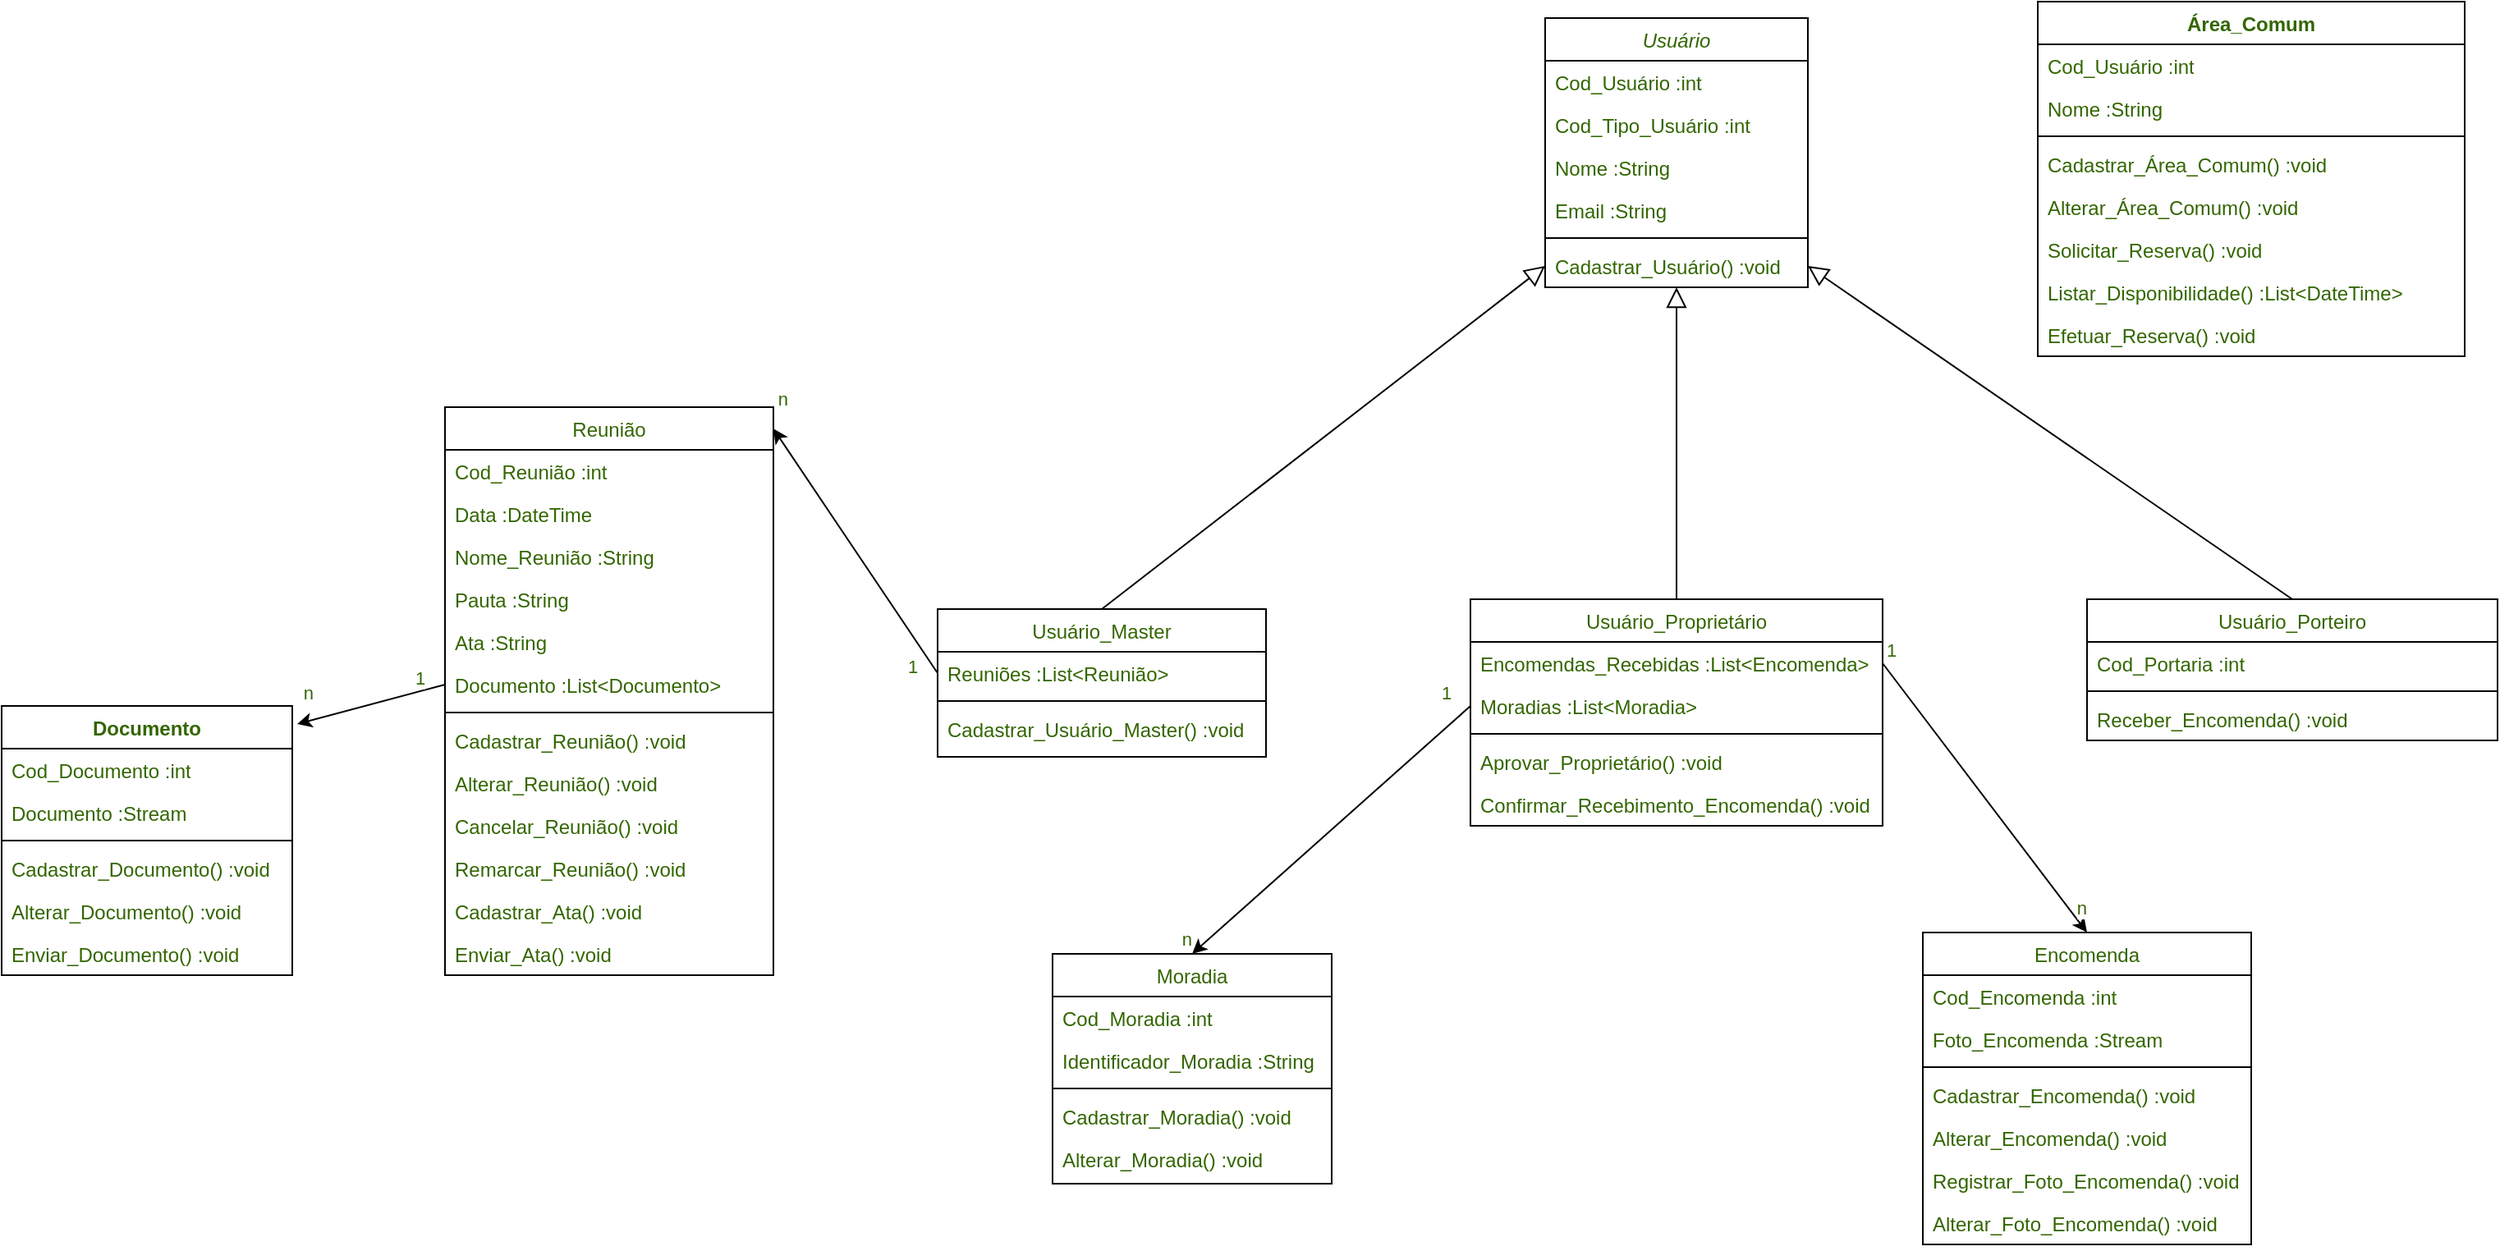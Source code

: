 <mxfile version="21.1.1" type="github" pages="2">
  <diagram id="C5RBs43oDa-KdzZeNtuy" name="Page-1">
    <mxGraphModel dx="1866" dy="536" grid="1" gridSize="10" guides="1" tooltips="1" connect="1" arrows="1" fold="1" page="1" pageScale="1" pageWidth="827" pageHeight="1169" math="0" shadow="0">
      <root>
        <mxCell id="WIyWlLk6GJQsqaUBKTNV-0" />
        <mxCell id="WIyWlLk6GJQsqaUBKTNV-1" parent="WIyWlLk6GJQsqaUBKTNV-0" />
        <mxCell id="zkfFHV4jXpPFQw0GAbJ--0" value="Usuário" style="swimlane;fontStyle=2;align=center;verticalAlign=top;childLayout=stackLayout;horizontal=1;startSize=26;horizontalStack=0;resizeParent=1;resizeLast=0;collapsible=1;marginBottom=0;rounded=0;shadow=0;strokeWidth=1;fontColor=#336600;" parent="WIyWlLk6GJQsqaUBKTNV-1" vertex="1">
          <mxGeometry x="430" y="110" width="160" height="164" as="geometry">
            <mxRectangle x="230" y="140" width="160" height="26" as="alternateBounds" />
          </mxGeometry>
        </mxCell>
        <mxCell id="zkfFHV4jXpPFQw0GAbJ--1" value="Cod_Usuário :int" style="text;align=left;verticalAlign=top;spacingLeft=4;spacingRight=4;overflow=hidden;rotatable=0;points=[[0,0.5],[1,0.5]];portConstraint=eastwest;fontColor=#336600;" parent="zkfFHV4jXpPFQw0GAbJ--0" vertex="1">
          <mxGeometry y="26" width="160" height="26" as="geometry" />
        </mxCell>
        <mxCell id="8O1tlxKqsND0LwlO6VMx-36" value="Cod_Tipo_Usuário :int" style="text;align=left;verticalAlign=top;spacingLeft=4;spacingRight=4;overflow=hidden;rotatable=0;points=[[0,0.5],[1,0.5]];portConstraint=eastwest;fontColor=#336600;" parent="zkfFHV4jXpPFQw0GAbJ--0" vertex="1">
          <mxGeometry y="52" width="160" height="26" as="geometry" />
        </mxCell>
        <mxCell id="zkfFHV4jXpPFQw0GAbJ--2" value="Nome :String" style="text;align=left;verticalAlign=top;spacingLeft=4;spacingRight=4;overflow=hidden;rotatable=0;points=[[0,0.5],[1,0.5]];portConstraint=eastwest;rounded=0;shadow=0;html=0;fontColor=#336600;" parent="zkfFHV4jXpPFQw0GAbJ--0" vertex="1">
          <mxGeometry y="78" width="160" height="26" as="geometry" />
        </mxCell>
        <mxCell id="zkfFHV4jXpPFQw0GAbJ--3" value="Email :String" style="text;align=left;verticalAlign=top;spacingLeft=4;spacingRight=4;overflow=hidden;rotatable=0;points=[[0,0.5],[1,0.5]];portConstraint=eastwest;rounded=0;shadow=0;html=0;fontColor=#336600;" parent="zkfFHV4jXpPFQw0GAbJ--0" vertex="1">
          <mxGeometry y="104" width="160" height="26" as="geometry" />
        </mxCell>
        <mxCell id="zkfFHV4jXpPFQw0GAbJ--4" value="" style="line;html=1;strokeWidth=1;align=left;verticalAlign=middle;spacingTop=-1;spacingLeft=3;spacingRight=3;rotatable=0;labelPosition=right;points=[];portConstraint=eastwest;fontColor=#336600;" parent="zkfFHV4jXpPFQw0GAbJ--0" vertex="1">
          <mxGeometry y="130" width="160" height="8" as="geometry" />
        </mxCell>
        <mxCell id="zkfFHV4jXpPFQw0GAbJ--5" value="Cadastrar_Usuário() :void" style="text;align=left;verticalAlign=top;spacingLeft=4;spacingRight=4;overflow=hidden;rotatable=0;points=[[0,0.5],[1,0.5]];portConstraint=eastwest;fontColor=#336600;" parent="zkfFHV4jXpPFQw0GAbJ--0" vertex="1">
          <mxGeometry y="138" width="160" height="26" as="geometry" />
        </mxCell>
        <mxCell id="zkfFHV4jXpPFQw0GAbJ--6" value="Usuário_Master" style="swimlane;fontStyle=0;align=center;verticalAlign=top;childLayout=stackLayout;horizontal=1;startSize=26;horizontalStack=0;resizeParent=1;resizeLast=0;collapsible=1;marginBottom=0;rounded=0;shadow=0;strokeWidth=1;fontColor=#336600;" parent="WIyWlLk6GJQsqaUBKTNV-1" vertex="1">
          <mxGeometry x="60" y="470" width="200" height="90" as="geometry">
            <mxRectangle x="130" y="380" width="160" height="26" as="alternateBounds" />
          </mxGeometry>
        </mxCell>
        <mxCell id="zkfFHV4jXpPFQw0GAbJ--7" value="Reuniões :List&lt;Reunião&gt;" style="text;align=left;verticalAlign=top;spacingLeft=4;spacingRight=4;overflow=hidden;rotatable=0;points=[[0,0.5],[1,0.5]];portConstraint=eastwest;fontColor=#336600;" parent="zkfFHV4jXpPFQw0GAbJ--6" vertex="1">
          <mxGeometry y="26" width="200" height="26" as="geometry" />
        </mxCell>
        <mxCell id="zkfFHV4jXpPFQw0GAbJ--9" value="" style="line;html=1;strokeWidth=1;align=left;verticalAlign=middle;spacingTop=-1;spacingLeft=3;spacingRight=3;rotatable=0;labelPosition=right;points=[];portConstraint=eastwest;fontColor=#336600;" parent="zkfFHV4jXpPFQw0GAbJ--6" vertex="1">
          <mxGeometry y="52" width="200" height="8" as="geometry" />
        </mxCell>
        <mxCell id="8O1tlxKqsND0LwlO6VMx-40" value="Cadastrar_Usuário_Master() :void" style="text;align=left;verticalAlign=top;spacingLeft=4;spacingRight=4;overflow=hidden;rotatable=0;points=[[0,0.5],[1,0.5]];portConstraint=eastwest;fontColor=#336600;" parent="zkfFHV4jXpPFQw0GAbJ--6" vertex="1">
          <mxGeometry y="60" width="200" height="26" as="geometry" />
        </mxCell>
        <mxCell id="8O1tlxKqsND0LwlO6VMx-5" value="Moradia&#xa;" style="swimlane;fontStyle=0;align=center;verticalAlign=top;childLayout=stackLayout;horizontal=1;startSize=26;horizontalStack=0;resizeParent=1;resizeLast=0;collapsible=1;marginBottom=0;rounded=0;shadow=0;strokeWidth=1;fontColor=#336600;" parent="WIyWlLk6GJQsqaUBKTNV-1" vertex="1">
          <mxGeometry x="130" y="680" width="170" height="140" as="geometry">
            <mxRectangle x="130" y="380" width="160" height="26" as="alternateBounds" />
          </mxGeometry>
        </mxCell>
        <mxCell id="8O1tlxKqsND0LwlO6VMx-6" value="Cod_Moradia :int" style="text;align=left;verticalAlign=top;spacingLeft=4;spacingRight=4;overflow=hidden;rotatable=0;points=[[0,0.5],[1,0.5]];portConstraint=eastwest;fontColor=#336600;" parent="8O1tlxKqsND0LwlO6VMx-5" vertex="1">
          <mxGeometry y="26" width="170" height="26" as="geometry" />
        </mxCell>
        <mxCell id="8O1tlxKqsND0LwlO6VMx-7" value="Identificador_Moradia :String" style="text;align=left;verticalAlign=top;spacingLeft=4;spacingRight=4;overflow=hidden;rotatable=0;points=[[0,0.5],[1,0.5]];portConstraint=eastwest;rounded=0;shadow=0;html=0;fontColor=#336600;" parent="8O1tlxKqsND0LwlO6VMx-5" vertex="1">
          <mxGeometry y="52" width="170" height="26" as="geometry" />
        </mxCell>
        <mxCell id="8O1tlxKqsND0LwlO6VMx-8" value="" style="line;html=1;strokeWidth=1;align=left;verticalAlign=middle;spacingTop=-1;spacingLeft=3;spacingRight=3;rotatable=0;labelPosition=right;points=[];portConstraint=eastwest;fontColor=#336600;" parent="8O1tlxKqsND0LwlO6VMx-5" vertex="1">
          <mxGeometry y="78" width="170" height="8" as="geometry" />
        </mxCell>
        <mxCell id="8O1tlxKqsND0LwlO6VMx-9" value="Cadastrar_Moradia() :void" style="text;align=left;verticalAlign=top;spacingLeft=4;spacingRight=4;overflow=hidden;rotatable=0;points=[[0,0.5],[1,0.5]];portConstraint=eastwest;fontStyle=0;fontColor=#336600;" parent="8O1tlxKqsND0LwlO6VMx-5" vertex="1">
          <mxGeometry y="86" width="170" height="26" as="geometry" />
        </mxCell>
        <mxCell id="8O1tlxKqsND0LwlO6VMx-10" value="Alterar_Moradia() :void" style="text;align=left;verticalAlign=top;spacingLeft=4;spacingRight=4;overflow=hidden;rotatable=0;points=[[0,0.5],[1,0.5]];portConstraint=eastwest;fontColor=#336600;" parent="8O1tlxKqsND0LwlO6VMx-5" vertex="1">
          <mxGeometry y="112" width="170" height="26" as="geometry" />
        </mxCell>
        <mxCell id="8O1tlxKqsND0LwlO6VMx-17" value="" style="endArrow=classic;html=1;rounded=0;entryX=0.5;entryY=0;entryDx=0;entryDy=0;exitX=0;exitY=0.5;exitDx=0;exitDy=0;fontColor=#336600;" parent="WIyWlLk6GJQsqaUBKTNV-1" source="8O1tlxKqsND0LwlO6VMx-94" target="8O1tlxKqsND0LwlO6VMx-5" edge="1">
          <mxGeometry relative="1" as="geometry">
            <mxPoint x="370" y="530" as="sourcePoint" />
            <mxPoint x="670" y="441.5" as="targetPoint" />
          </mxGeometry>
        </mxCell>
        <mxCell id="8O1tlxKqsND0LwlO6VMx-19" value="1" style="edgeLabel;resizable=0;html=1;align=left;verticalAlign=bottom;fontColor=#336600;" parent="8O1tlxKqsND0LwlO6VMx-17" connectable="0" vertex="1">
          <mxGeometry x="-1" relative="1" as="geometry">
            <mxPoint x="-20" as="offset" />
          </mxGeometry>
        </mxCell>
        <mxCell id="8O1tlxKqsND0LwlO6VMx-20" value="n" style="edgeLabel;resizable=0;html=1;align=right;verticalAlign=bottom;fontColor=#336600;" parent="8O1tlxKqsND0LwlO6VMx-17" connectable="0" vertex="1">
          <mxGeometry x="1" relative="1" as="geometry" />
        </mxCell>
        <mxCell id="8O1tlxKqsND0LwlO6VMx-28" value="Usuário_Proprietário" style="swimlane;fontStyle=0;align=center;verticalAlign=top;childLayout=stackLayout;horizontal=1;startSize=26;horizontalStack=0;resizeParent=1;resizeLast=0;collapsible=1;marginBottom=0;rounded=0;shadow=0;strokeWidth=1;fontColor=#336600;" parent="WIyWlLk6GJQsqaUBKTNV-1" vertex="1">
          <mxGeometry x="384.5" y="464" width="251" height="138" as="geometry">
            <mxRectangle x="130" y="380" width="160" height="26" as="alternateBounds" />
          </mxGeometry>
        </mxCell>
        <mxCell id="8O1tlxKqsND0LwlO6VMx-29" value="Encomendas_Recebidas :List&lt;Encomenda&gt;" style="text;align=left;verticalAlign=top;spacingLeft=4;spacingRight=4;overflow=hidden;rotatable=0;points=[[0,0.5],[1,0.5]];portConstraint=eastwest;fontColor=#336600;" parent="8O1tlxKqsND0LwlO6VMx-28" vertex="1">
          <mxGeometry y="26" width="251" height="26" as="geometry" />
        </mxCell>
        <mxCell id="8O1tlxKqsND0LwlO6VMx-94" value="Moradias :List&lt;Moradia&gt;" style="text;align=left;verticalAlign=top;spacingLeft=4;spacingRight=4;overflow=hidden;rotatable=0;points=[[0,0.5],[1,0.5]];portConstraint=eastwest;fontColor=#336600;" parent="8O1tlxKqsND0LwlO6VMx-28" vertex="1">
          <mxGeometry y="52" width="251" height="26" as="geometry" />
        </mxCell>
        <mxCell id="8O1tlxKqsND0LwlO6VMx-32" value="" style="line;html=1;strokeWidth=1;align=left;verticalAlign=middle;spacingTop=-1;spacingLeft=3;spacingRight=3;rotatable=0;labelPosition=right;points=[];portConstraint=eastwest;fontColor=#336600;" parent="8O1tlxKqsND0LwlO6VMx-28" vertex="1">
          <mxGeometry y="78" width="251" height="8" as="geometry" />
        </mxCell>
        <mxCell id="8O1tlxKqsND0LwlO6VMx-33" value="Aprovar_Proprietário() :void" style="text;align=left;verticalAlign=top;spacingLeft=4;spacingRight=4;overflow=hidden;rotatable=0;points=[[0,0.5],[1,0.5]];portConstraint=eastwest;fontStyle=0;fontColor=#336600;" parent="8O1tlxKqsND0LwlO6VMx-28" vertex="1">
          <mxGeometry y="86" width="251" height="26" as="geometry" />
        </mxCell>
        <mxCell id="8O1tlxKqsND0LwlO6VMx-134" value="Confirmar_Recebimento_Encomenda() :void" style="text;align=left;verticalAlign=top;spacingLeft=4;spacingRight=4;overflow=hidden;rotatable=0;points=[[0,0.5],[1,0.5]];portConstraint=eastwest;fontStyle=0;fontColor=#336600;" parent="8O1tlxKqsND0LwlO6VMx-28" vertex="1">
          <mxGeometry y="112" width="251" height="26" as="geometry" />
        </mxCell>
        <mxCell id="8O1tlxKqsND0LwlO6VMx-43" value="Reunião" style="swimlane;fontStyle=0;align=center;verticalAlign=top;childLayout=stackLayout;horizontal=1;startSize=26;horizontalStack=0;resizeParent=1;resizeLast=0;collapsible=1;marginBottom=0;rounded=0;shadow=0;strokeWidth=1;fontColor=#336600;" parent="WIyWlLk6GJQsqaUBKTNV-1" vertex="1">
          <mxGeometry x="-240" y="347" width="200" height="346" as="geometry">
            <mxRectangle x="130" y="380" width="160" height="26" as="alternateBounds" />
          </mxGeometry>
        </mxCell>
        <mxCell id="8O1tlxKqsND0LwlO6VMx-51" value="Cod_Reunião :int" style="text;align=left;verticalAlign=top;spacingLeft=4;spacingRight=4;overflow=hidden;rotatable=0;points=[[0,0.5],[1,0.5]];portConstraint=eastwest;fontColor=#336600;" parent="8O1tlxKqsND0LwlO6VMx-43" vertex="1">
          <mxGeometry y="26" width="200" height="26" as="geometry" />
        </mxCell>
        <mxCell id="8O1tlxKqsND0LwlO6VMx-50" value="Data :DateTime" style="text;align=left;verticalAlign=top;spacingLeft=4;spacingRight=4;overflow=hidden;rotatable=0;points=[[0,0.5],[1,0.5]];portConstraint=eastwest;fontColor=#336600;" parent="8O1tlxKqsND0LwlO6VMx-43" vertex="1">
          <mxGeometry y="52" width="200" height="26" as="geometry" />
        </mxCell>
        <mxCell id="8O1tlxKqsND0LwlO6VMx-52" value="Nome_Reunião :String" style="text;align=left;verticalAlign=top;spacingLeft=4;spacingRight=4;overflow=hidden;rotatable=0;points=[[0,0.5],[1,0.5]];portConstraint=eastwest;fontColor=#336600;" parent="8O1tlxKqsND0LwlO6VMx-43" vertex="1">
          <mxGeometry y="78" width="200" height="26" as="geometry" />
        </mxCell>
        <mxCell id="8O1tlxKqsND0LwlO6VMx-53" value="Pauta :String" style="text;align=left;verticalAlign=top;spacingLeft=4;spacingRight=4;overflow=hidden;rotatable=0;points=[[0,0.5],[1,0.5]];portConstraint=eastwest;fontColor=#336600;" parent="8O1tlxKqsND0LwlO6VMx-43" vertex="1">
          <mxGeometry y="104" width="200" height="26" as="geometry" />
        </mxCell>
        <mxCell id="8O1tlxKqsND0LwlO6VMx-109" value="Ata :String" style="text;align=left;verticalAlign=top;spacingLeft=4;spacingRight=4;overflow=hidden;rotatable=0;points=[[0,0.5],[1,0.5]];portConstraint=eastwest;fontColor=#336600;" parent="8O1tlxKqsND0LwlO6VMx-43" vertex="1">
          <mxGeometry y="130" width="200" height="26" as="geometry" />
        </mxCell>
        <mxCell id="8O1tlxKqsND0LwlO6VMx-44" value="Documento :List&lt;Documento&gt;" style="text;align=left;verticalAlign=top;spacingLeft=4;spacingRight=4;overflow=hidden;rotatable=0;points=[[0,0.5],[1,0.5]];portConstraint=eastwest;fontColor=#336600;" parent="8O1tlxKqsND0LwlO6VMx-43" vertex="1">
          <mxGeometry y="156" width="200" height="26" as="geometry" />
        </mxCell>
        <mxCell id="8O1tlxKqsND0LwlO6VMx-45" value="" style="line;html=1;strokeWidth=1;align=left;verticalAlign=middle;spacingTop=-1;spacingLeft=3;spacingRight=3;rotatable=0;labelPosition=right;points=[];portConstraint=eastwest;fontColor=#336600;" parent="8O1tlxKqsND0LwlO6VMx-43" vertex="1">
          <mxGeometry y="182" width="200" height="8" as="geometry" />
        </mxCell>
        <mxCell id="8O1tlxKqsND0LwlO6VMx-56" value="Cadastrar_Reunião() :void" style="text;align=left;verticalAlign=top;spacingLeft=4;spacingRight=4;overflow=hidden;rotatable=0;points=[[0,0.5],[1,0.5]];portConstraint=eastwest;fontColor=#336600;" parent="8O1tlxKqsND0LwlO6VMx-43" vertex="1">
          <mxGeometry y="190" width="200" height="26" as="geometry" />
        </mxCell>
        <mxCell id="8O1tlxKqsND0LwlO6VMx-55" value="Alterar_Reunião() :void" style="text;align=left;verticalAlign=top;spacingLeft=4;spacingRight=4;overflow=hidden;rotatable=0;points=[[0,0.5],[1,0.5]];portConstraint=eastwest;fontColor=#336600;" parent="8O1tlxKqsND0LwlO6VMx-43" vertex="1">
          <mxGeometry y="216" width="200" height="26" as="geometry" />
        </mxCell>
        <mxCell id="8O1tlxKqsND0LwlO6VMx-57" value="Cancelar_Reunião() :void" style="text;align=left;verticalAlign=top;spacingLeft=4;spacingRight=4;overflow=hidden;rotatable=0;points=[[0,0.5],[1,0.5]];portConstraint=eastwest;fontColor=#336600;" parent="8O1tlxKqsND0LwlO6VMx-43" vertex="1">
          <mxGeometry y="242" width="200" height="26" as="geometry" />
        </mxCell>
        <mxCell id="8O1tlxKqsND0LwlO6VMx-60" value="Remarcar_Reunião() :void" style="text;align=left;verticalAlign=top;spacingLeft=4;spacingRight=4;overflow=hidden;rotatable=0;points=[[0,0.5],[1,0.5]];portConstraint=eastwest;fontColor=#336600;" parent="8O1tlxKqsND0LwlO6VMx-43" vertex="1">
          <mxGeometry y="268" width="200" height="26" as="geometry" />
        </mxCell>
        <mxCell id="8O1tlxKqsND0LwlO6VMx-59" value="Cadastrar_Ata() :void" style="text;align=left;verticalAlign=top;spacingLeft=4;spacingRight=4;overflow=hidden;rotatable=0;points=[[0,0.5],[1,0.5]];portConstraint=eastwest;fontColor=#336600;" parent="8O1tlxKqsND0LwlO6VMx-43" vertex="1">
          <mxGeometry y="294" width="200" height="26" as="geometry" />
        </mxCell>
        <mxCell id="8O1tlxKqsND0LwlO6VMx-58" value="Enviar_Ata() :void" style="text;align=left;verticalAlign=top;spacingLeft=4;spacingRight=4;overflow=hidden;rotatable=0;points=[[0,0.5],[1,0.5]];portConstraint=eastwest;fontColor=#336600;" parent="8O1tlxKqsND0LwlO6VMx-43" vertex="1">
          <mxGeometry y="320" width="200" height="26" as="geometry" />
        </mxCell>
        <mxCell id="8O1tlxKqsND0LwlO6VMx-66" value="Usuário_Porteiro" style="swimlane;fontStyle=0;align=center;verticalAlign=top;childLayout=stackLayout;horizontal=1;startSize=26;horizontalStack=0;resizeParent=1;resizeLast=0;collapsible=1;marginBottom=0;rounded=0;shadow=0;strokeWidth=1;fontColor=#336600;" parent="WIyWlLk6GJQsqaUBKTNV-1" vertex="1">
          <mxGeometry x="760" y="464" width="250" height="86" as="geometry">
            <mxRectangle x="130" y="380" width="160" height="26" as="alternateBounds" />
          </mxGeometry>
        </mxCell>
        <mxCell id="8O1tlxKqsND0LwlO6VMx-67" value="Cod_Portaria :int" style="text;align=left;verticalAlign=top;spacingLeft=4;spacingRight=4;overflow=hidden;rotatable=0;points=[[0,0.5],[1,0.5]];portConstraint=eastwest;fontColor=#336600;" parent="8O1tlxKqsND0LwlO6VMx-66" vertex="1">
          <mxGeometry y="26" width="250" height="26" as="geometry" />
        </mxCell>
        <mxCell id="8O1tlxKqsND0LwlO6VMx-68" value="" style="line;html=1;strokeWidth=1;align=left;verticalAlign=middle;spacingTop=-1;spacingLeft=3;spacingRight=3;rotatable=0;labelPosition=right;points=[];portConstraint=eastwest;fontColor=#336600;" parent="8O1tlxKqsND0LwlO6VMx-66" vertex="1">
          <mxGeometry y="52" width="250" height="8" as="geometry" />
        </mxCell>
        <mxCell id="8O1tlxKqsND0LwlO6VMx-69" value="Receber_Encomenda() :void" style="text;align=left;verticalAlign=top;spacingLeft=4;spacingRight=4;overflow=hidden;rotatable=0;points=[[0,0.5],[1,0.5]];portConstraint=eastwest;fontStyle=0;fontColor=#336600;" parent="8O1tlxKqsND0LwlO6VMx-66" vertex="1">
          <mxGeometry y="60" width="250" height="26" as="geometry" />
        </mxCell>
        <mxCell id="8O1tlxKqsND0LwlO6VMx-77" value="" style="endArrow=block;html=1;rounded=0;exitX=0.5;exitY=0;exitDx=0;exitDy=0;endFill=0;endSize=10;entryX=0;entryY=0.5;entryDx=0;entryDy=0;fontColor=#336600;" parent="WIyWlLk6GJQsqaUBKTNV-1" source="zkfFHV4jXpPFQw0GAbJ--6" target="zkfFHV4jXpPFQw0GAbJ--5" edge="1">
          <mxGeometry width="50" height="50" relative="1" as="geometry">
            <mxPoint x="410" y="440" as="sourcePoint" />
            <mxPoint x="250" y="280" as="targetPoint" />
          </mxGeometry>
        </mxCell>
        <mxCell id="8O1tlxKqsND0LwlO6VMx-78" value="" style="endArrow=block;html=1;rounded=0;exitX=0.5;exitY=0;exitDx=0;exitDy=0;endSize=10;endFill=0;fontColor=#336600;" parent="WIyWlLk6GJQsqaUBKTNV-1" source="8O1tlxKqsND0LwlO6VMx-28" target="zkfFHV4jXpPFQw0GAbJ--5" edge="1">
          <mxGeometry width="50" height="50" relative="1" as="geometry">
            <mxPoint x="410" y="440" as="sourcePoint" />
            <mxPoint x="290" y="290" as="targetPoint" />
          </mxGeometry>
        </mxCell>
        <mxCell id="8O1tlxKqsND0LwlO6VMx-79" value="" style="endArrow=block;html=1;rounded=0;exitX=0.5;exitY=0;exitDx=0;exitDy=0;endSize=10;endFill=0;entryX=1;entryY=0.5;entryDx=0;entryDy=0;fontColor=#336600;" parent="WIyWlLk6GJQsqaUBKTNV-1" source="8O1tlxKqsND0LwlO6VMx-66" target="zkfFHV4jXpPFQw0GAbJ--5" edge="1">
          <mxGeometry width="50" height="50" relative="1" as="geometry">
            <mxPoint x="410" y="440" as="sourcePoint" />
            <mxPoint x="380" y="280" as="targetPoint" />
          </mxGeometry>
        </mxCell>
        <mxCell id="8O1tlxKqsND0LwlO6VMx-81" value="Encomenda" style="swimlane;fontStyle=0;align=center;verticalAlign=top;childLayout=stackLayout;horizontal=1;startSize=26;horizontalStack=0;resizeParent=1;resizeLast=0;collapsible=1;marginBottom=0;rounded=0;shadow=0;strokeWidth=1;fontColor=#336600;" parent="WIyWlLk6GJQsqaUBKTNV-1" vertex="1">
          <mxGeometry x="660" y="667" width="200" height="190" as="geometry">
            <mxRectangle x="130" y="380" width="160" height="26" as="alternateBounds" />
          </mxGeometry>
        </mxCell>
        <mxCell id="8O1tlxKqsND0LwlO6VMx-82" value="Cod_Encomenda :int" style="text;align=left;verticalAlign=top;spacingLeft=4;spacingRight=4;overflow=hidden;rotatable=0;points=[[0,0.5],[1,0.5]];portConstraint=eastwest;fontColor=#336600;" parent="8O1tlxKqsND0LwlO6VMx-81" vertex="1">
          <mxGeometry y="26" width="200" height="26" as="geometry" />
        </mxCell>
        <mxCell id="8O1tlxKqsND0LwlO6VMx-83" value="Foto_Encomenda :Stream" style="text;align=left;verticalAlign=top;spacingLeft=4;spacingRight=4;overflow=hidden;rotatable=0;points=[[0,0.5],[1,0.5]];portConstraint=eastwest;rounded=0;shadow=0;html=0;fontColor=#336600;" parent="8O1tlxKqsND0LwlO6VMx-81" vertex="1">
          <mxGeometry y="52" width="200" height="26" as="geometry" />
        </mxCell>
        <mxCell id="8O1tlxKqsND0LwlO6VMx-85" value="" style="line;html=1;strokeWidth=1;align=left;verticalAlign=middle;spacingTop=-1;spacingLeft=3;spacingRight=3;rotatable=0;labelPosition=right;points=[];portConstraint=eastwest;fontColor=#336600;" parent="8O1tlxKqsND0LwlO6VMx-81" vertex="1">
          <mxGeometry y="78" width="200" height="8" as="geometry" />
        </mxCell>
        <mxCell id="8O1tlxKqsND0LwlO6VMx-86" value="Cadastrar_Encomenda() :void" style="text;align=left;verticalAlign=top;spacingLeft=4;spacingRight=4;overflow=hidden;rotatable=0;points=[[0,0.5],[1,0.5]];portConstraint=eastwest;fontStyle=0;fontColor=#336600;" parent="8O1tlxKqsND0LwlO6VMx-81" vertex="1">
          <mxGeometry y="86" width="200" height="26" as="geometry" />
        </mxCell>
        <mxCell id="8O1tlxKqsND0LwlO6VMx-95" value="Alterar_Encomenda() :void" style="text;align=left;verticalAlign=top;spacingLeft=4;spacingRight=4;overflow=hidden;rotatable=0;points=[[0,0.5],[1,0.5]];portConstraint=eastwest;fontStyle=0;fontColor=#336600;" parent="8O1tlxKqsND0LwlO6VMx-81" vertex="1">
          <mxGeometry y="112" width="200" height="26" as="geometry" />
        </mxCell>
        <mxCell id="8O1tlxKqsND0LwlO6VMx-96" value="Registrar_Foto_Encomenda() :void" style="text;align=left;verticalAlign=top;spacingLeft=4;spacingRight=4;overflow=hidden;rotatable=0;points=[[0,0.5],[1,0.5]];portConstraint=eastwest;fontStyle=0;fontColor=#336600;" parent="8O1tlxKqsND0LwlO6VMx-81" vertex="1">
          <mxGeometry y="138" width="200" height="26" as="geometry" />
        </mxCell>
        <mxCell id="8O1tlxKqsND0LwlO6VMx-97" value="Alterar_Foto_Encomenda() :void" style="text;align=left;verticalAlign=top;spacingLeft=4;spacingRight=4;overflow=hidden;rotatable=0;points=[[0,0.5],[1,0.5]];portConstraint=eastwest;fontStyle=0;fontColor=#336600;" parent="8O1tlxKqsND0LwlO6VMx-81" vertex="1">
          <mxGeometry y="164" width="200" height="26" as="geometry" />
        </mxCell>
        <mxCell id="8O1tlxKqsND0LwlO6VMx-88" value="" style="endArrow=classic;html=1;rounded=0;entryX=0.5;entryY=0;entryDx=0;entryDy=0;exitX=1;exitY=0.5;exitDx=0;exitDy=0;fontColor=#336600;" parent="WIyWlLk6GJQsqaUBKTNV-1" source="8O1tlxKqsND0LwlO6VMx-29" target="8O1tlxKqsND0LwlO6VMx-81" edge="1">
          <mxGeometry relative="1" as="geometry">
            <mxPoint x="340" y="490" as="sourcePoint" />
            <mxPoint x="254" y="670" as="targetPoint" />
          </mxGeometry>
        </mxCell>
        <mxCell id="8O1tlxKqsND0LwlO6VMx-90" value="1" style="edgeLabel;resizable=0;html=1;align=left;verticalAlign=bottom;fontColor=#336600;" parent="8O1tlxKqsND0LwlO6VMx-88" connectable="0" vertex="1">
          <mxGeometry x="-1" relative="1" as="geometry" />
        </mxCell>
        <mxCell id="8O1tlxKqsND0LwlO6VMx-91" value="n" style="edgeLabel;resizable=0;html=1;align=right;verticalAlign=bottom;fontColor=#336600;" parent="8O1tlxKqsND0LwlO6VMx-88" connectable="0" vertex="1">
          <mxGeometry x="1" relative="1" as="geometry">
            <mxPoint y="-7" as="offset" />
          </mxGeometry>
        </mxCell>
        <mxCell id="8O1tlxKqsND0LwlO6VMx-100" value="Área_Comum" style="swimlane;fontStyle=1;align=center;verticalAlign=top;childLayout=stackLayout;horizontal=1;startSize=26;horizontalStack=0;resizeParent=1;resizeParentMax=0;resizeLast=0;collapsible=1;marginBottom=0;whiteSpace=wrap;html=1;fontColor=#336600;" parent="WIyWlLk6GJQsqaUBKTNV-1" vertex="1">
          <mxGeometry x="730" y="100" width="260" height="216" as="geometry" />
        </mxCell>
        <mxCell id="8O1tlxKqsND0LwlO6VMx-101" value="Cod_Usuário :int" style="text;strokeColor=none;fillColor=none;align=left;verticalAlign=top;spacingLeft=4;spacingRight=4;overflow=hidden;rotatable=0;points=[[0,0.5],[1,0.5]];portConstraint=eastwest;whiteSpace=wrap;html=1;fontColor=#336600;" parent="8O1tlxKqsND0LwlO6VMx-100" vertex="1">
          <mxGeometry y="26" width="260" height="26" as="geometry" />
        </mxCell>
        <mxCell id="8O1tlxKqsND0LwlO6VMx-124" value="Nome :String" style="text;strokeColor=none;fillColor=none;align=left;verticalAlign=top;spacingLeft=4;spacingRight=4;overflow=hidden;rotatable=0;points=[[0,0.5],[1,0.5]];portConstraint=eastwest;whiteSpace=wrap;html=1;fontColor=#336600;" parent="8O1tlxKqsND0LwlO6VMx-100" vertex="1">
          <mxGeometry y="52" width="260" height="26" as="geometry" />
        </mxCell>
        <mxCell id="8O1tlxKqsND0LwlO6VMx-102" value="" style="line;strokeWidth=1;fillColor=none;align=left;verticalAlign=middle;spacingTop=-1;spacingLeft=3;spacingRight=3;rotatable=0;labelPosition=right;points=[];portConstraint=eastwest;strokeColor=inherit;fontColor=#336600;" parent="8O1tlxKqsND0LwlO6VMx-100" vertex="1">
          <mxGeometry y="78" width="260" height="8" as="geometry" />
        </mxCell>
        <mxCell id="8O1tlxKqsND0LwlO6VMx-103" value="Cadastrar_Área_Comum() :void" style="text;strokeColor=none;fillColor=none;align=left;verticalAlign=top;spacingLeft=4;spacingRight=4;overflow=hidden;rotatable=0;points=[[0,0.5],[1,0.5]];portConstraint=eastwest;whiteSpace=wrap;html=1;fontColor=#336600;" parent="8O1tlxKqsND0LwlO6VMx-100" vertex="1">
          <mxGeometry y="86" width="260" height="26" as="geometry" />
        </mxCell>
        <mxCell id="8O1tlxKqsND0LwlO6VMx-125" value="Alterar_Área_Comum() :void" style="text;strokeColor=none;fillColor=none;align=left;verticalAlign=top;spacingLeft=4;spacingRight=4;overflow=hidden;rotatable=0;points=[[0,0.5],[1,0.5]];portConstraint=eastwest;whiteSpace=wrap;html=1;fontColor=#336600;" parent="8O1tlxKqsND0LwlO6VMx-100" vertex="1">
          <mxGeometry y="112" width="260" height="26" as="geometry" />
        </mxCell>
        <mxCell id="8O1tlxKqsND0LwlO6VMx-128" value="Solicitar_Reserva() :void" style="text;strokeColor=none;fillColor=none;align=left;verticalAlign=top;spacingLeft=4;spacingRight=4;overflow=hidden;rotatable=0;points=[[0,0.5],[1,0.5]];portConstraint=eastwest;whiteSpace=wrap;html=1;fontColor=#336600;" parent="8O1tlxKqsND0LwlO6VMx-100" vertex="1">
          <mxGeometry y="138" width="260" height="26" as="geometry" />
        </mxCell>
        <mxCell id="8O1tlxKqsND0LwlO6VMx-126" value="Listar_Disponibilidade() :List&amp;lt;DateTime&amp;gt;" style="text;strokeColor=none;fillColor=none;align=left;verticalAlign=top;spacingLeft=4;spacingRight=4;overflow=hidden;rotatable=0;points=[[0,0.5],[1,0.5]];portConstraint=eastwest;whiteSpace=wrap;html=1;fontColor=#336600;" parent="8O1tlxKqsND0LwlO6VMx-100" vertex="1">
          <mxGeometry y="164" width="260" height="26" as="geometry" />
        </mxCell>
        <mxCell id="8O1tlxKqsND0LwlO6VMx-129" value="Efetuar_Reserva() :void" style="text;strokeColor=none;fillColor=none;align=left;verticalAlign=top;spacingLeft=4;spacingRight=4;overflow=hidden;rotatable=0;points=[[0,0.5],[1,0.5]];portConstraint=eastwest;whiteSpace=wrap;html=1;fontColor=#336600;" parent="8O1tlxKqsND0LwlO6VMx-100" vertex="1">
          <mxGeometry y="190" width="260" height="26" as="geometry" />
        </mxCell>
        <mxCell id="8O1tlxKqsND0LwlO6VMx-104" value="Documento" style="swimlane;fontStyle=1;align=center;verticalAlign=top;childLayout=stackLayout;horizontal=1;startSize=26;horizontalStack=0;resizeParent=1;resizeParentMax=0;resizeLast=0;collapsible=1;marginBottom=0;whiteSpace=wrap;html=1;fontColor=#336600;" parent="WIyWlLk6GJQsqaUBKTNV-1" vertex="1">
          <mxGeometry x="-510" y="529" width="177" height="164" as="geometry" />
        </mxCell>
        <mxCell id="8O1tlxKqsND0LwlO6VMx-119" value="Cod_Documento :int" style="text;strokeColor=none;fillColor=none;align=left;verticalAlign=top;spacingLeft=4;spacingRight=4;overflow=hidden;rotatable=0;points=[[0,0.5],[1,0.5]];portConstraint=eastwest;whiteSpace=wrap;html=1;fontColor=#336600;" parent="8O1tlxKqsND0LwlO6VMx-104" vertex="1">
          <mxGeometry y="26" width="177" height="26" as="geometry" />
        </mxCell>
        <mxCell id="8O1tlxKqsND0LwlO6VMx-105" value="Documento :Stream" style="text;strokeColor=none;fillColor=none;align=left;verticalAlign=top;spacingLeft=4;spacingRight=4;overflow=hidden;rotatable=0;points=[[0,0.5],[1,0.5]];portConstraint=eastwest;whiteSpace=wrap;html=1;fontColor=#336600;" parent="8O1tlxKqsND0LwlO6VMx-104" vertex="1">
          <mxGeometry y="52" width="177" height="26" as="geometry" />
        </mxCell>
        <mxCell id="8O1tlxKqsND0LwlO6VMx-106" value="" style="line;strokeWidth=1;fillColor=none;align=left;verticalAlign=middle;spacingTop=-1;spacingLeft=3;spacingRight=3;rotatable=0;labelPosition=right;points=[];portConstraint=eastwest;strokeColor=inherit;fontColor=#336600;" parent="8O1tlxKqsND0LwlO6VMx-104" vertex="1">
          <mxGeometry y="78" width="177" height="8" as="geometry" />
        </mxCell>
        <mxCell id="8O1tlxKqsND0LwlO6VMx-122" value="Cadastrar_Documento() :void" style="text;strokeColor=none;fillColor=none;align=left;verticalAlign=top;spacingLeft=4;spacingRight=4;overflow=hidden;rotatable=0;points=[[0,0.5],[1,0.5]];portConstraint=eastwest;whiteSpace=wrap;html=1;fontColor=#336600;" parent="8O1tlxKqsND0LwlO6VMx-104" vertex="1">
          <mxGeometry y="86" width="177" height="26" as="geometry" />
        </mxCell>
        <mxCell id="8O1tlxKqsND0LwlO6VMx-121" value="Alterar_Documento() :void" style="text;strokeColor=none;fillColor=none;align=left;verticalAlign=top;spacingLeft=4;spacingRight=4;overflow=hidden;rotatable=0;points=[[0,0.5],[1,0.5]];portConstraint=eastwest;whiteSpace=wrap;html=1;fontColor=#336600;" parent="8O1tlxKqsND0LwlO6VMx-104" vertex="1">
          <mxGeometry y="112" width="177" height="26" as="geometry" />
        </mxCell>
        <mxCell id="8O1tlxKqsND0LwlO6VMx-107" value="Enviar_Documento() :void" style="text;strokeColor=none;fillColor=none;align=left;verticalAlign=top;spacingLeft=4;spacingRight=4;overflow=hidden;rotatable=0;points=[[0,0.5],[1,0.5]];portConstraint=eastwest;whiteSpace=wrap;html=1;fontColor=#336600;" parent="8O1tlxKqsND0LwlO6VMx-104" vertex="1">
          <mxGeometry y="138" width="177" height="26" as="geometry" />
        </mxCell>
        <mxCell id="8O1tlxKqsND0LwlO6VMx-114" value="" style="endArrow=classic;html=1;rounded=0;exitX=0;exitY=0.5;exitDx=0;exitDy=0;fontColor=#336600;" parent="WIyWlLk6GJQsqaUBKTNV-1" source="8O1tlxKqsND0LwlO6VMx-44" edge="1">
          <mxGeometry relative="1" as="geometry">
            <mxPoint x="-250" y="520" as="sourcePoint" />
            <mxPoint x="-330" y="540" as="targetPoint" />
          </mxGeometry>
        </mxCell>
        <mxCell id="8O1tlxKqsND0LwlO6VMx-116" value="1" style="edgeLabel;resizable=0;html=1;align=left;verticalAlign=bottom;fontColor=#336600;" parent="8O1tlxKqsND0LwlO6VMx-114" connectable="0" vertex="1">
          <mxGeometry x="-1" relative="1" as="geometry">
            <mxPoint x="-20" y="4" as="offset" />
          </mxGeometry>
        </mxCell>
        <mxCell id="8O1tlxKqsND0LwlO6VMx-117" value="n" style="edgeLabel;resizable=0;html=1;align=right;verticalAlign=bottom;fontColor=#336600;" parent="8O1tlxKqsND0LwlO6VMx-114" connectable="0" vertex="1">
          <mxGeometry x="1" relative="1" as="geometry">
            <mxPoint x="10" y="-10" as="offset" />
          </mxGeometry>
        </mxCell>
        <mxCell id="8O1tlxKqsND0LwlO6VMx-130" value="" style="endArrow=classic;html=1;rounded=0;exitX=0;exitY=0.5;exitDx=0;exitDy=0;entryX=1;entryY=0.038;entryDx=0;entryDy=0;entryPerimeter=0;fontColor=#336600;" parent="WIyWlLk6GJQsqaUBKTNV-1" source="zkfFHV4jXpPFQw0GAbJ--7" target="8O1tlxKqsND0LwlO6VMx-43" edge="1">
          <mxGeometry relative="1" as="geometry">
            <mxPoint x="-230" y="526" as="sourcePoint" />
            <mxPoint x="-320" y="550" as="targetPoint" />
          </mxGeometry>
        </mxCell>
        <mxCell id="8O1tlxKqsND0LwlO6VMx-131" value="1" style="edgeLabel;resizable=0;html=1;align=left;verticalAlign=bottom;fontColor=#336600;" parent="8O1tlxKqsND0LwlO6VMx-130" connectable="0" vertex="1">
          <mxGeometry x="-1" relative="1" as="geometry">
            <mxPoint x="-20" y="4" as="offset" />
          </mxGeometry>
        </mxCell>
        <mxCell id="8O1tlxKqsND0LwlO6VMx-132" value="n" style="edgeLabel;resizable=0;html=1;align=right;verticalAlign=bottom;fontColor=#336600;" parent="8O1tlxKqsND0LwlO6VMx-130" connectable="0" vertex="1">
          <mxGeometry x="1" relative="1" as="geometry">
            <mxPoint x="10" y="-10" as="offset" />
          </mxGeometry>
        </mxCell>
      </root>
    </mxGraphModel>
  </diagram>
  <diagram id="hjomb6IzIIRQFFOjNvuM" name="Fluxograma">
    <mxGraphModel dx="4290" dy="2956" grid="0" gridSize="10" guides="1" tooltips="1" connect="1" arrows="1" fold="1" page="1" pageScale="1" pageWidth="827" pageHeight="1169" math="0" shadow="0">
      <root>
        <mxCell id="0" />
        <mxCell id="1" parent="0" />
        <mxCell id="O75IVWUj4hi5aiR4DT5d-1" style="edgeStyle=orthogonalEdgeStyle;rounded=0;orthogonalLoop=1;jettySize=auto;html=1;" parent="1" source="O75IVWUj4hi5aiR4DT5d-2" target="O75IVWUj4hi5aiR4DT5d-9" edge="1">
          <mxGeometry relative="1" as="geometry" />
        </mxCell>
        <mxCell id="O75IVWUj4hi5aiR4DT5d-2" value="cadastrar usuário" style="rounded=1;whiteSpace=wrap;html=1;fillColor=#d0cee2;strokeColor=#56517e;" parent="1" vertex="1">
          <mxGeometry x="-245" y="-520" width="120" height="60" as="geometry" />
        </mxCell>
        <mxCell id="O75IVWUj4hi5aiR4DT5d-3" style="edgeStyle=orthogonalEdgeStyle;rounded=0;orthogonalLoop=1;jettySize=auto;html=1;fontFamily=Helvetica;fontSize=12;fontColor=default;" parent="1" source="O75IVWUj4hi5aiR4DT5d-4" target="O75IVWUj4hi5aiR4DT5d-14" edge="1">
          <mxGeometry relative="1" as="geometry" />
        </mxCell>
        <mxCell id="O75IVWUj4hi5aiR4DT5d-4" value="cadastrar moradia" style="rounded=1;whiteSpace=wrap;html=1;fillColor=#d0cee2;strokeColor=#56517e;" parent="1" vertex="1">
          <mxGeometry x="-245" y="-250" width="120" height="60" as="geometry" />
        </mxCell>
        <mxCell id="O75IVWUj4hi5aiR4DT5d-5" style="edgeStyle=orthogonalEdgeStyle;rounded=0;orthogonalLoop=1;jettySize=auto;html=1;entryX=0;entryY=0.5;entryDx=0;entryDy=0;" parent="1" source="O75IVWUj4hi5aiR4DT5d-7" target="O75IVWUj4hi5aiR4DT5d-2" edge="1">
          <mxGeometry relative="1" as="geometry" />
        </mxCell>
        <mxCell id="O75IVWUj4hi5aiR4DT5d-6" style="edgeStyle=orthogonalEdgeStyle;rounded=0;orthogonalLoop=1;jettySize=auto;html=1;entryX=0;entryY=0.5;entryDx=0;entryDy=0;" parent="1" source="O75IVWUj4hi5aiR4DT5d-7" target="O75IVWUj4hi5aiR4DT5d-4" edge="1">
          <mxGeometry relative="1" as="geometry" />
        </mxCell>
        <mxCell id="O75IVWUj4hi5aiR4DT5d-7" value="início" style="html=1;dashed=0;whiteSpace=wrap;shape=mxgraph.dfd.start;fillColor=#00CC00;" parent="1" vertex="1">
          <mxGeometry x="-485" y="-410" width="80" height="30" as="geometry" />
        </mxCell>
        <mxCell id="O75IVWUj4hi5aiR4DT5d-8" style="edgeStyle=orthogonalEdgeStyle;rounded=0;orthogonalLoop=1;jettySize=auto;html=1;entryX=0;entryY=0.5;entryDx=0;entryDy=0;" parent="1" source="O75IVWUj4hi5aiR4DT5d-9" target="O75IVWUj4hi5aiR4DT5d-24" edge="1">
          <mxGeometry relative="1" as="geometry">
            <mxPoint x="375" y="-460" as="targetPoint" />
          </mxGeometry>
        </mxCell>
        <mxCell id="O75IVWUj4hi5aiR4DT5d-9" value="cadastro realizado?" style="rhombus;whiteSpace=wrap;html=1;fillColor=#fff2cc;strokeColor=#d6b656;" parent="1" vertex="1">
          <mxGeometry x="-25" y="-530" width="80" height="80" as="geometry" />
        </mxCell>
        <mxCell id="O75IVWUj4hi5aiR4DT5d-10" style="edgeStyle=orthogonalEdgeStyle;rounded=0;orthogonalLoop=1;jettySize=auto;html=1;entryX=0.5;entryY=0;entryDx=0;entryDy=0;fontFamily=Helvetica;fontSize=12;fontColor=default;" parent="1" source="O75IVWUj4hi5aiR4DT5d-11" target="O75IVWUj4hi5aiR4DT5d-2" edge="1">
          <mxGeometry relative="1" as="geometry" />
        </mxCell>
        <mxCell id="O75IVWUj4hi5aiR4DT5d-11" value="verificar dados usuário" style="rounded=1;whiteSpace=wrap;html=1;fillColor=#d0cee2;strokeColor=#56517e;" parent="1" vertex="1">
          <mxGeometry x="-45" y="-640" width="120" height="60" as="geometry" />
        </mxCell>
        <mxCell id="O75IVWUj4hi5aiR4DT5d-12" style="edgeStyle=orthogonalEdgeStyle;rounded=0;orthogonalLoop=1;jettySize=auto;html=1;fontFamily=Helvetica;fontSize=12;fontColor=default;" parent="1" source="O75IVWUj4hi5aiR4DT5d-14" target="O75IVWUj4hi5aiR4DT5d-21" edge="1">
          <mxGeometry relative="1" as="geometry" />
        </mxCell>
        <mxCell id="O75IVWUj4hi5aiR4DT5d-13" style="edgeStyle=orthogonalEdgeStyle;rounded=0;orthogonalLoop=1;jettySize=auto;html=1;entryX=1;entryY=0.5;entryDx=0;entryDy=0;fontFamily=Helvetica;fontSize=12;fontColor=default;exitX=0.5;exitY=0;exitDx=0;exitDy=0;" parent="1" source="O75IVWUj4hi5aiR4DT5d-14" target="O75IVWUj4hi5aiR4DT5d-16" edge="1">
          <mxGeometry relative="1" as="geometry" />
        </mxCell>
        <mxCell id="O75IVWUj4hi5aiR4DT5d-14" value="cadastro realizado?" style="rhombus;whiteSpace=wrap;html=1;fillColor=#fff2cc;strokeColor=#d6b656;" parent="1" vertex="1">
          <mxGeometry x="-35" y="-260" width="80" height="80" as="geometry" />
        </mxCell>
        <mxCell id="O75IVWUj4hi5aiR4DT5d-15" style="edgeStyle=orthogonalEdgeStyle;rounded=0;orthogonalLoop=1;jettySize=auto;html=1;fontFamily=Helvetica;fontSize=12;fontColor=default;exitX=0;exitY=0.5;exitDx=0;exitDy=0;" parent="1" source="O75IVWUj4hi5aiR4DT5d-16" target="O75IVWUj4hi5aiR4DT5d-4" edge="1">
          <mxGeometry relative="1" as="geometry" />
        </mxCell>
        <mxCell id="O75IVWUj4hi5aiR4DT5d-16" value="verificar dados moradia" style="rounded=1;whiteSpace=wrap;html=1;fillColor=#d0cee2;strokeColor=#56517e;" parent="1" vertex="1">
          <mxGeometry x="-165" y="-370" width="120" height="60" as="geometry" />
        </mxCell>
        <mxCell id="O75IVWUj4hi5aiR4DT5d-17" value="Fim" style="html=1;dashed=0;whiteSpace=wrap;shape=mxgraph.dfd.start;strokeColor=default;fontFamily=Helvetica;fontSize=12;fontColor=default;fillColor=#FF0000;" parent="1" vertex="1">
          <mxGeometry x="225" y="-330" width="80" height="30" as="geometry" />
        </mxCell>
        <mxCell id="O75IVWUj4hi5aiR4DT5d-18" value="Fim" style="html=1;dashed=0;whiteSpace=wrap;shape=mxgraph.dfd.start;strokeColor=default;fontFamily=Helvetica;fontSize=12;fontColor=default;fillColor=#FF0000;" parent="1" vertex="1">
          <mxGeometry x="315" y="-505" width="80" height="30" as="geometry" />
        </mxCell>
        <mxCell id="O75IVWUj4hi5aiR4DT5d-19" style="edgeStyle=orthogonalEdgeStyle;rounded=0;orthogonalLoop=1;jettySize=auto;html=1;fontFamily=Helvetica;fontSize=12;fontColor=default;entryX=0;entryY=0.5;entryDx=0;entryDy=0;entryPerimeter=0;" parent="1" source="O75IVWUj4hi5aiR4DT5d-21" target="O75IVWUj4hi5aiR4DT5d-17" edge="1">
          <mxGeometry relative="1" as="geometry" />
        </mxCell>
        <mxCell id="O75IVWUj4hi5aiR4DT5d-20" style="edgeStyle=orthogonalEdgeStyle;rounded=0;orthogonalLoop=1;jettySize=auto;html=1;fontFamily=Helvetica;fontSize=12;fontColor=default;" parent="1" source="O75IVWUj4hi5aiR4DT5d-21" target="O75IVWUj4hi5aiR4DT5d-28" edge="1">
          <mxGeometry relative="1" as="geometry" />
        </mxCell>
        <mxCell id="O75IVWUj4hi5aiR4DT5d-21" value="moradia cadastrada" style="rounded=1;whiteSpace=wrap;html=1;fillColor=#d0cee2;strokeColor=#56517e;" parent="1" vertex="1">
          <mxGeometry x="135" y="-250" width="120" height="60" as="geometry" />
        </mxCell>
        <mxCell id="O75IVWUj4hi5aiR4DT5d-22" style="edgeStyle=orthogonalEdgeStyle;rounded=0;orthogonalLoop=1;jettySize=auto;html=1;fontFamily=Helvetica;fontSize=12;fontColor=default;" parent="1" source="O75IVWUj4hi5aiR4DT5d-24" target="O75IVWUj4hi5aiR4DT5d-18" edge="1">
          <mxGeometry relative="1" as="geometry" />
        </mxCell>
        <mxCell id="O75IVWUj4hi5aiR4DT5d-23" style="edgeStyle=orthogonalEdgeStyle;rounded=0;orthogonalLoop=1;jettySize=auto;html=1;fontFamily=Helvetica;fontSize=12;fontColor=default;entryX=1;entryY=0.5;entryDx=0;entryDy=0;exitX=0.5;exitY=0;exitDx=0;exitDy=0;" parent="1" source="O75IVWUj4hi5aiR4DT5d-24" target="O75IVWUj4hi5aiR4DT5d-11" edge="1">
          <mxGeometry relative="1" as="geometry">
            <mxPoint x="315" y="-640" as="targetPoint" />
          </mxGeometry>
        </mxCell>
        <mxCell id="O75IVWUj4hi5aiR4DT5d-24" value="usuário cadastrado" style="rounded=1;whiteSpace=wrap;html=1;fillColor=#d0cee2;strokeColor=#56517e;" parent="1" vertex="1">
          <mxGeometry x="138" y="-520" width="120" height="60" as="geometry" />
        </mxCell>
        <mxCell id="O75IVWUj4hi5aiR4DT5d-25" style="edgeStyle=orthogonalEdgeStyle;rounded=0;orthogonalLoop=1;jettySize=auto;html=1;fontFamily=Helvetica;fontSize=12;fontColor=default;" parent="1" source="O75IVWUj4hi5aiR4DT5d-26" target="O75IVWUj4hi5aiR4DT5d-28" edge="1">
          <mxGeometry relative="1" as="geometry" />
        </mxCell>
        <mxCell id="O75IVWUj4hi5aiR4DT5d-26" value="agendar reunião" style="rounded=1;whiteSpace=wrap;html=1;" parent="1" vertex="1">
          <mxGeometry x="-115" y="-55" width="120" height="60" as="geometry" />
        </mxCell>
        <mxCell id="O75IVWUj4hi5aiR4DT5d-27" style="edgeStyle=orthogonalEdgeStyle;rounded=0;orthogonalLoop=1;jettySize=auto;html=1;fontFamily=Helvetica;fontSize=12;fontColor=default;" parent="1" source="O75IVWUj4hi5aiR4DT5d-28" target="O75IVWUj4hi5aiR4DT5d-34" edge="1">
          <mxGeometry relative="1" as="geometry" />
        </mxCell>
        <mxCell id="O75IVWUj4hi5aiR4DT5d-28" value="&lt;div&gt;verificar &lt;br&gt;&lt;/div&gt;&lt;div&gt;cadastro&lt;/div&gt;&amp;nbsp;usu.Prop" style="shape=parallelogram;perimeter=parallelogramPerimeter;whiteSpace=wrap;html=1;dashed=0;strokeColor=default;fontFamily=Helvetica;fontSize=12;fontColor=default;fillColor=#FFB366;" parent="1" vertex="1">
          <mxGeometry x="145" y="-50" width="100" height="50" as="geometry" />
        </mxCell>
        <mxCell id="O75IVWUj4hi5aiR4DT5d-29" style="edgeStyle=orthogonalEdgeStyle;rounded=0;orthogonalLoop=1;jettySize=auto;html=1;fontFamily=Helvetica;fontSize=12;fontColor=default;exitX=1;exitY=0.5;exitDx=0;exitDy=0;" parent="1" source="O75IVWUj4hi5aiR4DT5d-31" target="O75IVWUj4hi5aiR4DT5d-36" edge="1">
          <mxGeometry relative="1" as="geometry" />
        </mxCell>
        <mxCell id="O75IVWUj4hi5aiR4DT5d-30" style="edgeStyle=orthogonalEdgeStyle;rounded=0;orthogonalLoop=1;jettySize=auto;html=1;entryX=0.592;entryY=-0.039;entryDx=0;entryDy=0;entryPerimeter=0;fontFamily=Helvetica;fontSize=12;fontColor=default;exitX=0.5;exitY=1;exitDx=0;exitDy=0;" parent="1" source="O75IVWUj4hi5aiR4DT5d-31" target="O75IVWUj4hi5aiR4DT5d-40" edge="1">
          <mxGeometry relative="1" as="geometry" />
        </mxCell>
        <mxCell id="O75IVWUj4hi5aiR4DT5d-31" value="encaminhar alerta a usu.Proprietário" style="rounded=1;whiteSpace=wrap;html=1;fillColor=#d0cee2;strokeColor=#56517e;" parent="1" vertex="1">
          <mxGeometry x="595" y="-55" width="120" height="60" as="geometry" />
        </mxCell>
        <mxCell id="O75IVWUj4hi5aiR4DT5d-32" style="edgeStyle=orthogonalEdgeStyle;rounded=0;orthogonalLoop=1;jettySize=auto;html=1;fontFamily=Helvetica;fontSize=12;fontColor=default;" parent="1" source="O75IVWUj4hi5aiR4DT5d-34" target="O75IVWUj4hi5aiR4DT5d-31" edge="1">
          <mxGeometry relative="1" as="geometry" />
        </mxCell>
        <mxCell id="O75IVWUj4hi5aiR4DT5d-33" style="edgeStyle=orthogonalEdgeStyle;rounded=0;orthogonalLoop=1;jettySize=auto;html=1;entryX=0.5;entryY=0;entryDx=0;entryDy=0;fontFamily=Helvetica;fontSize=12;fontColor=default;exitX=0.5;exitY=0;exitDx=0;exitDy=0;" parent="1" source="O75IVWUj4hi5aiR4DT5d-34" target="O75IVWUj4hi5aiR4DT5d-11" edge="1">
          <mxGeometry relative="1" as="geometry">
            <Array as="points">
              <mxPoint x="445" y="-670" />
              <mxPoint x="15" y="-670" />
            </Array>
          </mxGeometry>
        </mxCell>
        <mxCell id="O75IVWUj4hi5aiR4DT5d-34" value="usu.Prop cadastrado?" style="rhombus;whiteSpace=wrap;html=1;fillColor=#fff2cc;strokeColor=#d6b656;" parent="1" vertex="1">
          <mxGeometry x="405" y="-65" width="80" height="80" as="geometry" />
        </mxCell>
        <mxCell id="O75IVWUj4hi5aiR4DT5d-35" style="edgeStyle=orthogonalEdgeStyle;rounded=0;orthogonalLoop=1;jettySize=auto;html=1;fontFamily=Helvetica;fontSize=12;fontColor=default;" parent="1" source="O75IVWUj4hi5aiR4DT5d-36" target="O75IVWUj4hi5aiR4DT5d-38" edge="1">
          <mxGeometry relative="1" as="geometry" />
        </mxCell>
        <mxCell id="O75IVWUj4hi5aiR4DT5d-36" value="reunião condomínio" style="rounded=1;whiteSpace=wrap;html=1;fillColor=#d0cee2;strokeColor=#56517e;" parent="1" vertex="1">
          <mxGeometry x="765" y="135" width="120" height="60" as="geometry" />
        </mxCell>
        <mxCell id="O75IVWUj4hi5aiR4DT5d-37" style="edgeStyle=orthogonalEdgeStyle;rounded=0;orthogonalLoop=1;jettySize=auto;html=1;entryX=1;entryY=0.5;entryDx=0;entryDy=0;fontFamily=Helvetica;fontSize=12;fontColor=default;exitX=1;exitY=0.5;exitDx=0;exitDy=0;" parent="1" source="O75IVWUj4hi5aiR4DT5d-38" target="O75IVWUj4hi5aiR4DT5d-48" edge="1">
          <mxGeometry relative="1" as="geometry" />
        </mxCell>
        <mxCell id="O75IVWUj4hi5aiR4DT5d-38" value="cadastrar ata &amp;amp; doc." style="shape=document;whiteSpace=wrap;html=1;boundedLbl=1;dashed=0;flipH=1;strokeColor=#36393d;fontFamily=Helvetica;fontSize=12;fillColor=#ffff88;" parent="1" vertex="1">
          <mxGeometry x="1005" y="130" width="100" height="70" as="geometry" />
        </mxCell>
        <mxCell id="O75IVWUj4hi5aiR4DT5d-39" style="edgeStyle=orthogonalEdgeStyle;rounded=0;orthogonalLoop=1;jettySize=auto;html=1;fontFamily=Helvetica;fontSize=12;fontColor=default;entryX=0.5;entryY=0;entryDx=0;entryDy=0;" parent="1" source="O75IVWUj4hi5aiR4DT5d-40" target="O75IVWUj4hi5aiR4DT5d-43" edge="1">
          <mxGeometry relative="1" as="geometry" />
        </mxCell>
        <mxCell id="O75IVWUj4hi5aiR4DT5d-40" value="receber alerta reunião" style="rounded=1;whiteSpace=wrap;html=1;fillColor=#f5f5f5;fontColor=#333333;strokeColor=#666666;" parent="1" vertex="1">
          <mxGeometry x="475" y="435" width="120" height="60" as="geometry" />
        </mxCell>
        <mxCell id="O75IVWUj4hi5aiR4DT5d-41" style="edgeStyle=orthogonalEdgeStyle;rounded=0;orthogonalLoop=1;jettySize=auto;html=1;fontFamily=Helvetica;fontSize=12;fontColor=default;exitX=1;exitY=0.5;exitDx=0;exitDy=0;" parent="1" source="O75IVWUj4hi5aiR4DT5d-46" target="O75IVWUj4hi5aiR4DT5d-44" edge="1">
          <mxGeometry relative="1" as="geometry" />
        </mxCell>
        <mxCell id="O75IVWUj4hi5aiR4DT5d-42" style="edgeStyle=orthogonalEdgeStyle;rounded=0;orthogonalLoop=1;jettySize=auto;html=1;fontFamily=Helvetica;fontSize=12;fontColor=default;exitX=0.5;exitY=1;exitDx=0;exitDy=0;entryX=0;entryY=0.5;entryDx=0;entryDy=0;" parent="1" source="O75IVWUj4hi5aiR4DT5d-43" target="O75IVWUj4hi5aiR4DT5d-46" edge="1">
          <mxGeometry relative="1" as="geometry" />
        </mxCell>
        <mxCell id="O75IVWUj4hi5aiR4DT5d-43" value="confirmar alerta" style="rounded=1;whiteSpace=wrap;html=1;fillColor=#f5f5f5;fontColor=#333333;strokeColor=#666666;" parent="1" vertex="1">
          <mxGeometry x="295" y="510" width="120" height="60" as="geometry" />
        </mxCell>
        <mxCell id="O75IVWUj4hi5aiR4DT5d-44" value="reunião condomínio" style="rounded=1;whiteSpace=wrap;html=1;fillColor=#f5f5f5;fontColor=#333333;strokeColor=#666666;" parent="1" vertex="1">
          <mxGeometry x="755" y="570" width="120" height="60" as="geometry" />
        </mxCell>
        <mxCell id="O75IVWUj4hi5aiR4DT5d-45" value="" style="endArrow=none;html=1;rounded=0;fontFamily=Helvetica;fontSize=12;fontColor=default;" parent="1" source="O75IVWUj4hi5aiR4DT5d-44" target="O75IVWUj4hi5aiR4DT5d-36" edge="1">
          <mxGeometry width="50" height="50" relative="1" as="geometry">
            <mxPoint x="765" y="380" as="sourcePoint" />
            <mxPoint x="815" y="330" as="targetPoint" />
          </mxGeometry>
        </mxCell>
        <mxCell id="O75IVWUj4hi5aiR4DT5d-46" value="justificar (ausência/presença)" style="rounded=1;whiteSpace=wrap;html=1;fillColor=#f5f5f5;fontColor=#333333;strokeColor=#666666;" parent="1" vertex="1">
          <mxGeometry x="475" y="570" width="120" height="60" as="geometry" />
        </mxCell>
        <mxCell id="O75IVWUj4hi5aiR4DT5d-47" style="edgeStyle=orthogonalEdgeStyle;rounded=0;orthogonalLoop=1;jettySize=auto;html=1;fontFamily=Helvetica;fontSize=12;fontColor=default;" parent="1" source="O75IVWUj4hi5aiR4DT5d-48" target="O75IVWUj4hi5aiR4DT5d-49" edge="1">
          <mxGeometry relative="1" as="geometry" />
        </mxCell>
        <mxCell id="O75IVWUj4hi5aiR4DT5d-48" value="acessar ata &amp;amp; doc" style="rounded=1;whiteSpace=wrap;html=1;" parent="1" vertex="1">
          <mxGeometry x="815" y="740" width="120" height="60" as="geometry" />
        </mxCell>
        <mxCell id="O75IVWUj4hi5aiR4DT5d-49" value="Fim" style="html=1;dashed=0;whiteSpace=wrap;shape=mxgraph.dfd.start;strokeColor=default;fontFamily=Helvetica;fontSize=12;fontColor=default;fillColor=#FF0000;" parent="1" vertex="1">
          <mxGeometry x="835" y="880" width="80" height="30" as="geometry" />
        </mxCell>
        <mxCell id="O75IVWUj4hi5aiR4DT5d-53" style="edgeStyle=orthogonalEdgeStyle;rounded=0;orthogonalLoop=1;jettySize=auto;html=1;fontFamily=Helvetica;fontSize=12;fontColor=default;" parent="1" source="O75IVWUj4hi5aiR4DT5d-54" target="O75IVWUj4hi5aiR4DT5d-56" edge="1">
          <mxGeometry relative="1" as="geometry" />
        </mxCell>
        <mxCell id="O75IVWUj4hi5aiR4DT5d-54" value="receber encomenda" style="rounded=1;whiteSpace=wrap;html=1;dashed=0;strokeColor=#6c8ebf;fontFamily=Helvetica;fontSize=12;fillColor=#dae8fc;" parent="1" vertex="1">
          <mxGeometry x="765" y="-1020" width="120" height="60" as="geometry" />
        </mxCell>
        <mxCell id="O75IVWUj4hi5aiR4DT5d-55" style="edgeStyle=orthogonalEdgeStyle;rounded=0;orthogonalLoop=1;jettySize=auto;html=1;entryX=0;entryY=0.5;entryDx=0;entryDy=0;fontFamily=Helvetica;fontSize=12;fontColor=default;" parent="1" source="O75IVWUj4hi5aiR4DT5d-56" target="O75IVWUj4hi5aiR4DT5d-58" edge="1">
          <mxGeometry relative="1" as="geometry" />
        </mxCell>
        <mxCell id="O75IVWUj4hi5aiR4DT5d-56" value="registrar encomenda" style="rounded=1;whiteSpace=wrap;html=1;dashed=0;strokeColor=#6c8ebf;fontFamily=Helvetica;fontSize=12;fillColor=#dae8fc;" parent="1" vertex="1">
          <mxGeometry x="765" y="-900" width="120" height="60" as="geometry" />
        </mxCell>
        <mxCell id="O75IVWUj4hi5aiR4DT5d-57" style="edgeStyle=orthogonalEdgeStyle;rounded=0;orthogonalLoop=1;jettySize=auto;html=1;entryX=0.5;entryY=0;entryDx=0;entryDy=0;fontFamily=Helvetica;fontSize=12;fontColor=default;" parent="1" source="O75IVWUj4hi5aiR4DT5d-58" target="O75IVWUj4hi5aiR4DT5d-62" edge="1">
          <mxGeometry relative="1" as="geometry" />
        </mxCell>
        <mxCell id="O75IVWUj4hi5aiR4DT5d-58" value="emitir alerta ao proprietário" style="rounded=1;whiteSpace=wrap;html=1;dashed=0;strokeColor=#6c8ebf;fontFamily=Helvetica;fontSize=12;fillColor=#dae8fc;" parent="1" vertex="1">
          <mxGeometry x="1015" y="-1000" width="120" height="60" as="geometry" />
        </mxCell>
        <mxCell id="O75IVWUj4hi5aiR4DT5d-59" style="edgeStyle=orthogonalEdgeStyle;rounded=0;orthogonalLoop=1;jettySize=auto;html=1;fontFamily=Helvetica;fontSize=12;fontColor=default;" parent="1" source="O75IVWUj4hi5aiR4DT5d-60" target="O75IVWUj4hi5aiR4DT5d-54" edge="1">
          <mxGeometry relative="1" as="geometry" />
        </mxCell>
        <mxCell id="O75IVWUj4hi5aiR4DT5d-60" value="início" style="html=1;dashed=0;whiteSpace=wrap;shape=mxgraph.dfd.start;fillColor=#2EE646;" parent="1" vertex="1">
          <mxGeometry x="592" y="-1005" width="80" height="30" as="geometry" />
        </mxCell>
        <mxCell id="O75IVWUj4hi5aiR4DT5d-61" style="edgeStyle=orthogonalEdgeStyle;rounded=0;orthogonalLoop=1;jettySize=auto;html=1;fontFamily=Helvetica;fontSize=12;fontColor=default;exitX=0.5;exitY=1;exitDx=0;exitDy=0;entryX=0;entryY=0.5;entryDx=0;entryDy=0;entryPerimeter=0;" parent="1" source="O75IVWUj4hi5aiR4DT5d-62" target="O75IVWUj4hi5aiR4DT5d-63" edge="1">
          <mxGeometry relative="1" as="geometry" />
        </mxCell>
        <mxCell id="O75IVWUj4hi5aiR4DT5d-62" value="finalizar alerta de encomenda" style="rounded=1;whiteSpace=wrap;html=1;fillColor=#f5f5f5;strokeColor=#666666;fontColor=#333333;" parent="1" vertex="1">
          <mxGeometry x="1245" y="550" width="120" height="60" as="geometry" />
        </mxCell>
        <mxCell id="O75IVWUj4hi5aiR4DT5d-63" value="fim" style="html=1;dashed=0;whiteSpace=wrap;shape=mxgraph.dfd.start;strokeColor=#b85450;fontFamily=Helvetica;fontSize=12;fillColor=#FF0000;" parent="1" vertex="1">
          <mxGeometry x="1385" y="660" width="80" height="30" as="geometry" />
        </mxCell>
        <mxCell id="O75IVWUj4hi5aiR4DT5d-64" style="edgeStyle=orthogonalEdgeStyle;rounded=0;orthogonalLoop=1;jettySize=auto;html=1;entryX=0;entryY=0.5;entryDx=0;entryDy=0;fontFamily=Helvetica;fontSize=12;fontColor=default;exitX=0.5;exitY=0.5;exitDx=0;exitDy=15;exitPerimeter=0;" parent="1" source="O75IVWUj4hi5aiR4DT5d-65" target="O75IVWUj4hi5aiR4DT5d-67" edge="1">
          <mxGeometry relative="1" as="geometry" />
        </mxCell>
        <mxCell id="O75IVWUj4hi5aiR4DT5d-65" value="início" style="html=1;dashed=0;whiteSpace=wrap;shape=mxgraph.dfd.start;strokeColor=default;fontFamily=Helvetica;fontSize=12;fontColor=default;fillColor=#2EE646;" parent="1" vertex="1">
          <mxGeometry x="-355" y="5" width="80" height="30" as="geometry" />
        </mxCell>
        <mxCell id="O75IVWUj4hi5aiR4DT5d-66" style="edgeStyle=orthogonalEdgeStyle;rounded=0;orthogonalLoop=1;jettySize=auto;html=1;entryX=0;entryY=0.5;entryDx=0;entryDy=0;fontFamily=Helvetica;fontSize=12;fontColor=default;" parent="1" source="O75IVWUj4hi5aiR4DT5d-67" target="O75IVWUj4hi5aiR4DT5d-72" edge="1">
          <mxGeometry relative="1" as="geometry" />
        </mxCell>
        <mxCell id="O75IVWUj4hi5aiR4DT5d-67" value="cadastrar área comum" style="rounded=1;whiteSpace=wrap;html=1;" parent="1" vertex="1">
          <mxGeometry x="-215" y="65" width="120" height="60" as="geometry" />
        </mxCell>
        <mxCell id="O75IVWUj4hi5aiR4DT5d-68" style="edgeStyle=orthogonalEdgeStyle;rounded=0;orthogonalLoop=1;jettySize=auto;html=1;fontFamily=Helvetica;fontSize=12;fontColor=default;" parent="1" source="O75IVWUj4hi5aiR4DT5d-69" target="O75IVWUj4hi5aiR4DT5d-75" edge="1">
          <mxGeometry relative="1" as="geometry" />
        </mxCell>
        <mxCell id="O75IVWUj4hi5aiR4DT5d-69" value="área cadastrada" style="rounded=1;whiteSpace=wrap;html=1;" parent="1" vertex="1">
          <mxGeometry x="165" y="160" width="120" height="60" as="geometry" />
        </mxCell>
        <mxCell id="O75IVWUj4hi5aiR4DT5d-70" style="edgeStyle=orthogonalEdgeStyle;rounded=0;orthogonalLoop=1;jettySize=auto;html=1;fontFamily=Helvetica;fontSize=12;fontColor=default;" parent="1" source="O75IVWUj4hi5aiR4DT5d-72" target="O75IVWUj4hi5aiR4DT5d-69" edge="1">
          <mxGeometry relative="1" as="geometry" />
        </mxCell>
        <mxCell id="O75IVWUj4hi5aiR4DT5d-71" style="edgeStyle=orthogonalEdgeStyle;rounded=0;orthogonalLoop=1;jettySize=auto;html=1;entryX=1;entryY=0.5;entryDx=0;entryDy=0;fontFamily=Helvetica;fontSize=12;fontColor=default;exitX=0.5;exitY=1;exitDx=0;exitDy=0;" parent="1" source="O75IVWUj4hi5aiR4DT5d-72" target="O75IVWUj4hi5aiR4DT5d-74" edge="1">
          <mxGeometry relative="1" as="geometry" />
        </mxCell>
        <mxCell id="O75IVWUj4hi5aiR4DT5d-72" value="atende as requisitos" style="rhombus;whiteSpace=wrap;html=1;dashed=0;strokeColor=#d6b656;fontFamily=Helvetica;fontSize=12;fillColor=#fff2cc;" parent="1" vertex="1">
          <mxGeometry x="45" y="55" width="80" height="80" as="geometry" />
        </mxCell>
        <mxCell id="O75IVWUj4hi5aiR4DT5d-73" style="edgeStyle=orthogonalEdgeStyle;rounded=0;orthogonalLoop=1;jettySize=auto;html=1;fontFamily=Helvetica;fontSize=12;fontColor=default;exitX=0;exitY=0.5;exitDx=0;exitDy=0;" parent="1" source="O75IVWUj4hi5aiR4DT5d-74" target="O75IVWUj4hi5aiR4DT5d-67" edge="1">
          <mxGeometry relative="1" as="geometry" />
        </mxCell>
        <mxCell id="O75IVWUj4hi5aiR4DT5d-74" value="tratar requisitos" style="rounded=1;whiteSpace=wrap;html=1;" parent="1" vertex="1">
          <mxGeometry x="-95" y="180" width="120" height="60" as="geometry" />
        </mxCell>
        <mxCell id="O75IVWUj4hi5aiR4DT5d-75" value="fim" style="html=1;dashed=0;whiteSpace=wrap;shape=mxgraph.dfd.start;strokeColor=default;fontFamily=Helvetica;fontSize=12;fontColor=default;fillColor=#FF0000;" parent="1" vertex="1">
          <mxGeometry x="395" y="175" width="80" height="30" as="geometry" />
        </mxCell>
        <mxCell id="O75IVWUj4hi5aiR4DT5d-76" style="edgeStyle=orthogonalEdgeStyle;rounded=0;orthogonalLoop=1;jettySize=auto;html=1;fontFamily=Helvetica;fontSize=12;fontColor=default;entryX=0;entryY=0.5;entryDx=0;entryDy=0;" parent="1" source="O75IVWUj4hi5aiR4DT5d-77" target="O75IVWUj4hi5aiR4DT5d-79" edge="1">
          <mxGeometry relative="1" as="geometry" />
        </mxCell>
        <mxCell id="O75IVWUj4hi5aiR4DT5d-77" value="início" style="html=1;dashed=0;whiteSpace=wrap;shape=mxgraph.dfd.start;strokeColor=#82b366;fontFamily=Helvetica;fontSize=12;fillColor=#2EE646;" parent="1" vertex="1">
          <mxGeometry x="-455" y="560" width="80" height="30" as="geometry" />
        </mxCell>
        <mxCell id="O75IVWUj4hi5aiR4DT5d-78" style="edgeStyle=orthogonalEdgeStyle;rounded=0;orthogonalLoop=1;jettySize=auto;html=1;fontFamily=Helvetica;fontSize=12;fontColor=default;" parent="1" source="O75IVWUj4hi5aiR4DT5d-79" target="O75IVWUj4hi5aiR4DT5d-81" edge="1">
          <mxGeometry relative="1" as="geometry" />
        </mxCell>
        <mxCell id="O75IVWUj4hi5aiR4DT5d-79" value="solicitar uso área comum" style="rounded=1;whiteSpace=wrap;html=1;" parent="1" vertex="1">
          <mxGeometry x="-235" y="710" width="120" height="60" as="geometry" />
        </mxCell>
        <mxCell id="O75IVWUj4hi5aiR4DT5d-80" style="edgeStyle=orthogonalEdgeStyle;rounded=0;orthogonalLoop=1;jettySize=auto;html=1;fontFamily=Helvetica;fontSize=12;fontColor=default;" parent="1" source="O75IVWUj4hi5aiR4DT5d-81" target="O75IVWUj4hi5aiR4DT5d-84" edge="1">
          <mxGeometry relative="1" as="geometry" />
        </mxCell>
        <mxCell id="O75IVWUj4hi5aiR4DT5d-81" value="verificar status &amp;amp; agenda" style="rounded=1;whiteSpace=wrap;html=1;" parent="1" vertex="1">
          <mxGeometry x="-235" y="350" width="120" height="60" as="geometry" />
        </mxCell>
        <mxCell id="O75IVWUj4hi5aiR4DT5d-82" style="edgeStyle=orthogonalEdgeStyle;rounded=0;orthogonalLoop=1;jettySize=auto;html=1;fontFamily=Helvetica;fontSize=12;fontColor=default;" parent="1" source="O75IVWUj4hi5aiR4DT5d-84" target="O75IVWUj4hi5aiR4DT5d-86" edge="1">
          <mxGeometry relative="1" as="geometry" />
        </mxCell>
        <mxCell id="O75IVWUj4hi5aiR4DT5d-83" style="edgeStyle=orthogonalEdgeStyle;rounded=0;orthogonalLoop=1;jettySize=auto;html=1;fontFamily=Helvetica;fontSize=12;fontColor=default;" parent="1" source="O75IVWUj4hi5aiR4DT5d-84" target="O75IVWUj4hi5aiR4DT5d-88" edge="1">
          <mxGeometry relative="1" as="geometry" />
        </mxCell>
        <mxCell id="O75IVWUj4hi5aiR4DT5d-84" value="aprovado? " style="rhombus;whiteSpace=wrap;html=1;dashed=0;strokeColor=#d6b656;fontFamily=Helvetica;fontSize=12;fillColor=#fff2cc;" parent="1" vertex="1">
          <mxGeometry x="-25" y="340" width="80" height="80" as="geometry" />
        </mxCell>
        <mxCell id="O75IVWUj4hi5aiR4DT5d-85" style="edgeStyle=orthogonalEdgeStyle;rounded=0;orthogonalLoop=1;jettySize=auto;html=1;fontFamily=Helvetica;fontSize=12;fontColor=default;" parent="1" source="O75IVWUj4hi5aiR4DT5d-86" target="O75IVWUj4hi5aiR4DT5d-90" edge="1">
          <mxGeometry relative="1" as="geometry" />
        </mxCell>
        <mxCell id="O75IVWUj4hi5aiR4DT5d-86" value="agenda aprovada" style="rounded=1;whiteSpace=wrap;html=1;fillColor=#f5f5f5;fontColor=#333333;strokeColor=#666666;" parent="1" vertex="1">
          <mxGeometry x="85" y="640" width="120" height="60" as="geometry" />
        </mxCell>
        <mxCell id="O75IVWUj4hi5aiR4DT5d-87" style="edgeStyle=orthogonalEdgeStyle;rounded=0;orthogonalLoop=1;jettySize=auto;html=1;entryX=1;entryY=0.5;entryDx=0;entryDy=0;fontFamily=Helvetica;fontSize=12;fontColor=default;exitX=0.5;exitY=1;exitDx=0;exitDy=0;" parent="1" source="O75IVWUj4hi5aiR4DT5d-88" target="O75IVWUj4hi5aiR4DT5d-79" edge="1">
          <mxGeometry relative="1" as="geometry" />
        </mxCell>
        <mxCell id="O75IVWUj4hi5aiR4DT5d-88" value="remarcar data" style="rounded=1;whiteSpace=wrap;html=1;" parent="1" vertex="1">
          <mxGeometry x="-45" y="520" width="120" height="60" as="geometry" />
        </mxCell>
        <mxCell id="O75IVWUj4hi5aiR4DT5d-89" style="edgeStyle=orthogonalEdgeStyle;rounded=0;orthogonalLoop=1;jettySize=auto;html=1;entryX=0;entryY=0.5;entryDx=0;entryDy=0;entryPerimeter=0;fontFamily=Helvetica;fontSize=12;fontColor=default;exitX=0.5;exitY=1;exitDx=0;exitDy=0;" parent="1" source="O75IVWUj4hi5aiR4DT5d-90" target="O75IVWUj4hi5aiR4DT5d-91" edge="1">
          <mxGeometry relative="1" as="geometry" />
        </mxCell>
        <mxCell id="O75IVWUj4hi5aiR4DT5d-90" value="usar área" style="rounded=1;whiteSpace=wrap;html=1;dashed=0;strokeColor=default;fontFamily=Helvetica;fontSize=12;fontColor=default;fillColor=default;" parent="1" vertex="1">
          <mxGeometry x="85" y="810" width="120" height="60" as="geometry" />
        </mxCell>
        <mxCell id="O75IVWUj4hi5aiR4DT5d-91" value="fim" style="html=1;dashed=0;whiteSpace=wrap;shape=mxgraph.dfd.start;strokeColor=default;fontFamily=Helvetica;fontSize=12;fontColor=default;fillColor=#FF0000;" parent="1" vertex="1">
          <mxGeometry x="295" y="910" width="80" height="30" as="geometry" />
        </mxCell>
        <mxCell id="O75IVWUj4hi5aiR4DT5d-92" value="Gestão de Condomínio" style="swimlane;childLayout=stackLayout;resizeParent=1;resizeParentMax=0;horizontal=0;startSize=20;horizontalStack=0;html=1;dashed=0;strokeColor=#BD7000;fontFamily=Helvetica;fontSize=23;fontColor=#000000;fillColor=#f0a30a;verticalAlign=middle;" parent="1" vertex="1">
          <mxGeometry x="-761" y="-1102" width="2313" height="2182" as="geometry" />
        </mxCell>
        <mxCell id="O75IVWUj4hi5aiR4DT5d-93" value="&lt;div style=&quot;font-size: 15px;&quot;&gt;Porteiro&lt;span style=&quot;white-space: pre; font-size: 15px;&quot;&gt; &lt;/span&gt;&lt;/div&gt;" style="swimlane;startSize=20;horizontal=0;html=1;dashed=0;strokeColor=#6c8ebf;fontFamily=Helvetica;fontSize=15;fillColor=#0000FF;fontColor=#FFFFFF;fontStyle=1" parent="O75IVWUj4hi5aiR4DT5d-92" vertex="1">
          <mxGeometry x="20" width="2293" height="322" as="geometry" />
        </mxCell>
        <mxCell id="O75IVWUj4hi5aiR4DT5d-94" value="&lt;div style=&quot;font-size: 16px;&quot;&gt;Usu.master&lt;/div&gt;" style="swimlane;startSize=20;horizontal=0;html=1;dashed=0;strokeColor=#6F0000;fontFamily=Helvetica;fontSize=16;fillColor=#a20025;fontColor=#ffffff;" parent="O75IVWUj4hi5aiR4DT5d-92" vertex="1">
          <mxGeometry x="20" y="322" width="2293" height="1090" as="geometry" />
        </mxCell>
        <mxCell id="O75IVWUj4hi5aiR4DT5d-95" value="Usu.proprietário" style="swimlane;startSize=20;horizontal=0;html=1;dashed=0;strokeColor=#001DBC;fontFamily=Helvetica;fontSize=16;fillColor=#0050ef;shadow=0;glass=0;swimlaneFillColor=none;fontColor=#ffffff;" parent="O75IVWUj4hi5aiR4DT5d-92" vertex="1">
          <mxGeometry x="20" y="1412" width="2293" height="770" as="geometry" />
        </mxCell>
        <mxCell id="O75IVWUj4hi5aiR4DT5d-102" value="verificar dados usuário" style="rounded=1;whiteSpace=wrap;html=1;fillColor=#d0cee2;strokeColor=#56517e;" parent="1" vertex="1">
          <mxGeometry x="-45" y="-640" width="120" height="60" as="geometry" />
        </mxCell>
        <mxCell id="O75IVWUj4hi5aiR4DT5d-103" value="cadastrar usuário" style="rounded=1;whiteSpace=wrap;html=1;fillColor=#d0cee2;strokeColor=#56517e;" parent="1" vertex="1">
          <mxGeometry x="-245" y="-520" width="120" height="60" as="geometry" />
        </mxCell>
        <mxCell id="O75IVWUj4hi5aiR4DT5d-104" value="verificar dados moradia" style="rounded=1;whiteSpace=wrap;html=1;fillColor=#d0cee2;strokeColor=#56517e;" parent="1" vertex="1">
          <mxGeometry x="-165" y="-370" width="120" height="60" as="geometry" />
        </mxCell>
        <mxCell id="O75IVWUj4hi5aiR4DT5d-105" value="cadastrar moradia" style="rounded=1;whiteSpace=wrap;html=1;fillColor=#d0cee2;strokeColor=#56517e;" parent="1" vertex="1">
          <mxGeometry x="-245" y="-250" width="120" height="60" as="geometry" />
        </mxCell>
        <mxCell id="O75IVWUj4hi5aiR4DT5d-106" value="moradia cadastrada" style="rounded=1;whiteSpace=wrap;html=1;fillColor=#d0cee2;strokeColor=#56517e;" parent="1" vertex="1">
          <mxGeometry x="135" y="-250" width="120" height="60" as="geometry" />
        </mxCell>
        <mxCell id="O75IVWUj4hi5aiR4DT5d-107" value="usuário cadastrado" style="rounded=1;whiteSpace=wrap;html=1;fillColor=#d0cee2;strokeColor=#56517e;" parent="1" vertex="1">
          <mxGeometry x="138" y="-520" width="120" height="60" as="geometry" />
        </mxCell>
        <mxCell id="O75IVWUj4hi5aiR4DT5d-108" value="tratar requisitos" style="rounded=1;whiteSpace=wrap;html=1;fillColor=#d0cee2;strokeColor=#56517e;" parent="1" vertex="1">
          <mxGeometry x="-95" y="180" width="120" height="60" as="geometry" />
        </mxCell>
        <mxCell id="O75IVWUj4hi5aiR4DT5d-109" value="cadastrar área comum" style="rounded=1;whiteSpace=wrap;html=1;fillColor=#d0cee2;strokeColor=#56517e;" parent="1" vertex="1">
          <mxGeometry x="-215" y="65" width="120" height="60" as="geometry" />
        </mxCell>
        <mxCell id="O75IVWUj4hi5aiR4DT5d-110" value="agendar reunião" style="rounded=1;whiteSpace=wrap;html=1;fillColor=#d0cee2;strokeColor=#56517e;" parent="1" vertex="1">
          <mxGeometry x="-115" y="-55" width="120" height="60" as="geometry" />
        </mxCell>
        <mxCell id="O75IVWUj4hi5aiR4DT5d-111" value="área cadastrada" style="rounded=1;whiteSpace=wrap;html=1;fillColor=#d0cee2;strokeColor=#56517e;" parent="1" vertex="1">
          <mxGeometry x="165" y="160" width="120" height="60" as="geometry" />
        </mxCell>
        <mxCell id="O75IVWUj4hi5aiR4DT5d-113" value="verificar status &amp;amp; agenda" style="rounded=1;whiteSpace=wrap;html=1;fillColor=#f5f5f5;fontColor=#333333;strokeColor=#666666;" parent="1" vertex="1">
          <mxGeometry x="-232" y="350" width="120" height="60" as="geometry" />
        </mxCell>
        <mxCell id="O75IVWUj4hi5aiR4DT5d-114" value="remarcar data" style="rounded=1;whiteSpace=wrap;html=1;fillColor=#f5f5f5;fontColor=#333333;strokeColor=#666666;" parent="1" vertex="1">
          <mxGeometry x="-42" y="520" width="120" height="60" as="geometry" />
        </mxCell>
        <mxCell id="O75IVWUj4hi5aiR4DT5d-115" value="solicitar uso área comum" style="rounded=1;whiteSpace=wrap;html=1;fillColor=#f5f5f5;fontColor=#333333;strokeColor=#666666;" parent="1" vertex="1">
          <mxGeometry x="-232" y="710" width="120" height="60" as="geometry" />
        </mxCell>
        <mxCell id="O75IVWUj4hi5aiR4DT5d-116" value="usar área" style="rounded=1;whiteSpace=wrap;html=1;dashed=0;strokeColor=#666666;fontFamily=Helvetica;fontSize=12;fillColor=#f5f5f5;fontColor=#333333;" parent="1" vertex="1">
          <mxGeometry x="85" y="810" width="120" height="60" as="geometry" />
        </mxCell>
        <mxCell id="O75IVWUj4hi5aiR4DT5d-117" value="acessar ata &amp;amp; doc" style="rounded=1;whiteSpace=wrap;html=1;fillColor=#f5f5f5;strokeColor=#666666;fontColor=#333333;" parent="1" vertex="1">
          <mxGeometry x="815" y="740" width="120" height="60" as="geometry" />
        </mxCell>
      </root>
    </mxGraphModel>
  </diagram>
</mxfile>
